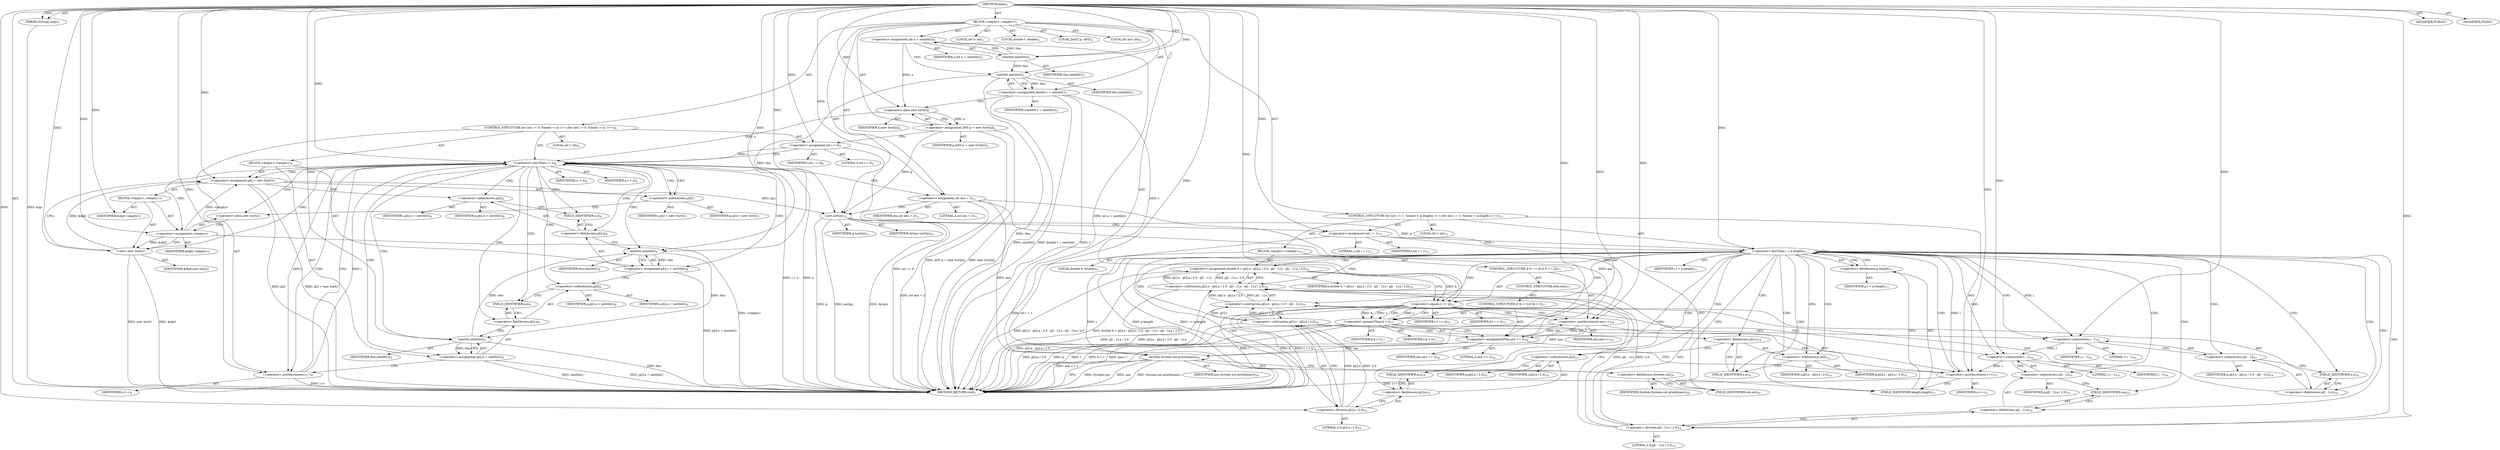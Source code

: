 digraph "main" {  
"17" [label = <(METHOD,main)<SUB>1</SUB>> ]
"18" [label = <(PARAM,String[] args)<SUB>1</SUB>> ]
"19" [label = <(BLOCK,&lt;empty&gt;,&lt;empty&gt;)<SUB>1</SUB>> ]
"20" [label = <(LOCAL,int n: int)<SUB>2</SUB>> ]
"21" [label = <(&lt;operator&gt;.assignment,int n = nextInt())<SUB>2</SUB>> ]
"22" [label = <(IDENTIFIER,n,int n = nextInt())<SUB>2</SUB>> ]
"23" [label = <(nextInt,nextInt())<SUB>2</SUB>> ]
"24" [label = <(IDENTIFIER,this,nextInt())<SUB>2</SUB>> ]
"25" [label = <(LOCAL,double t: double)<SUB>3</SUB>> ]
"26" [label = <(&lt;operator&gt;.assignment,double t = nextInt())<SUB>3</SUB>> ]
"27" [label = <(IDENTIFIER,t,double t = nextInt())<SUB>3</SUB>> ]
"28" [label = <(nextInt,nextInt())<SUB>3</SUB>> ]
"29" [label = <(IDENTIFIER,this,nextInt())<SUB>3</SUB>> ]
"30" [label = <(LOCAL,Sort[] p: ANY)<SUB>4</SUB>> ]
"31" [label = <(&lt;operator&gt;.assignment,ANY p = new Sort[n])<SUB>4</SUB>> ]
"32" [label = <(IDENTIFIER,p,ANY p = new Sort[n])<SUB>4</SUB>> ]
"33" [label = <(&lt;operator&gt;.alloc,new Sort[n])> ]
"34" [label = <(IDENTIFIER,n,new Sort[n])<SUB>4</SUB>> ]
"35" [label = <(CONTROL_STRUCTURE,for (int i = 0; Some(i &lt; n); i++),for (int i = 0; Some(i &lt; n); i++))<SUB>6</SUB>> ]
"36" [label = <(LOCAL,int i: int)<SUB>6</SUB>> ]
"37" [label = <(&lt;operator&gt;.assignment,int i = 0)<SUB>6</SUB>> ]
"38" [label = <(IDENTIFIER,i,int i = 0)<SUB>6</SUB>> ]
"39" [label = <(LITERAL,0,int i = 0)<SUB>6</SUB>> ]
"40" [label = <(&lt;operator&gt;.lessThan,i &lt; n)<SUB>6</SUB>> ]
"41" [label = <(IDENTIFIER,i,i &lt; n)<SUB>6</SUB>> ]
"42" [label = <(IDENTIFIER,n,i &lt; n)<SUB>6</SUB>> ]
"43" [label = <(&lt;operator&gt;.postIncrement,i++)<SUB>6</SUB>> ]
"44" [label = <(IDENTIFIER,i,i++)<SUB>6</SUB>> ]
"45" [label = <(BLOCK,&lt;empty&gt;,&lt;empty&gt;)<SUB>6</SUB>> ]
"46" [label = <(&lt;operator&gt;.assignment,p[i] = new Sort())<SUB>7</SUB>> ]
"47" [label = <(&lt;operator&gt;.indexAccess,p[i])<SUB>7</SUB>> ]
"48" [label = <(IDENTIFIER,p,p[i] = new Sort())<SUB>7</SUB>> ]
"49" [label = <(IDENTIFIER,i,p[i] = new Sort())<SUB>7</SUB>> ]
"50" [label = <(BLOCK,&lt;empty&gt;,&lt;empty&gt;)<SUB>7</SUB>> ]
"51" [label = <(&lt;operator&gt;.assignment,&lt;empty&gt;)> ]
"52" [label = <(IDENTIFIER,$obj0,&lt;empty&gt;)> ]
"53" [label = <(&lt;operator&gt;.alloc,new Sort())<SUB>7</SUB>> ]
"54" [label = <(&lt;init&gt;,new Sort())<SUB>7</SUB>> ]
"55" [label = <(IDENTIFIER,$obj0,new Sort())> ]
"56" [label = <(IDENTIFIER,$obj0,&lt;empty&gt;)> ]
"57" [label = <(&lt;operator&gt;.assignment,p[i].x = nextInt())<SUB>8</SUB>> ]
"58" [label = <(&lt;operator&gt;.fieldAccess,p[i].x)<SUB>8</SUB>> ]
"59" [label = <(&lt;operator&gt;.indexAccess,p[i])<SUB>8</SUB>> ]
"60" [label = <(IDENTIFIER,p,p[i].x = nextInt())<SUB>8</SUB>> ]
"61" [label = <(IDENTIFIER,i,p[i].x = nextInt())<SUB>8</SUB>> ]
"62" [label = <(FIELD_IDENTIFIER,x,x)<SUB>8</SUB>> ]
"63" [label = <(nextInt,nextInt())<SUB>8</SUB>> ]
"64" [label = <(IDENTIFIER,this,nextInt())<SUB>8</SUB>> ]
"65" [label = <(&lt;operator&gt;.assignment,p[i].a = nextInt())<SUB>9</SUB>> ]
"66" [label = <(&lt;operator&gt;.fieldAccess,p[i].a)<SUB>9</SUB>> ]
"67" [label = <(&lt;operator&gt;.indexAccess,p[i])<SUB>9</SUB>> ]
"68" [label = <(IDENTIFIER,p,p[i].a = nextInt())<SUB>9</SUB>> ]
"69" [label = <(IDENTIFIER,i,p[i].a = nextInt())<SUB>9</SUB>> ]
"70" [label = <(FIELD_IDENTIFIER,a,a)<SUB>9</SUB>> ]
"71" [label = <(nextInt,nextInt())<SUB>9</SUB>> ]
"72" [label = <(IDENTIFIER,this,nextInt())<SUB>9</SUB>> ]
"73" [label = <(LOCAL,int ans: int)<SUB>11</SUB>> ]
"74" [label = <(&lt;operator&gt;.assignment,int ans = 2)<SUB>11</SUB>> ]
"75" [label = <(IDENTIFIER,ans,int ans = 2)<SUB>11</SUB>> ]
"76" [label = <(LITERAL,2,int ans = 2)<SUB>11</SUB>> ]
"77" [label = <(sort,sort(p))<SUB>12</SUB>> ]
"78" [label = <(IDENTIFIER,Arrays,sort(p))<SUB>12</SUB>> ]
"79" [label = <(IDENTIFIER,p,sort(p))<SUB>12</SUB>> ]
"80" [label = <(CONTROL_STRUCTURE,for (int i = 1; Some(i &lt; p.length); i++),for (int i = 1; Some(i &lt; p.length); i++))<SUB>13</SUB>> ]
"81" [label = <(LOCAL,int i: int)<SUB>13</SUB>> ]
"82" [label = <(&lt;operator&gt;.assignment,int i = 1)<SUB>13</SUB>> ]
"83" [label = <(IDENTIFIER,i,int i = 1)<SUB>13</SUB>> ]
"84" [label = <(LITERAL,1,int i = 1)<SUB>13</SUB>> ]
"85" [label = <(&lt;operator&gt;.lessThan,i &lt; p.length)<SUB>13</SUB>> ]
"86" [label = <(IDENTIFIER,i,i &lt; p.length)<SUB>13</SUB>> ]
"87" [label = <(&lt;operator&gt;.fieldAccess,p.length)<SUB>13</SUB>> ]
"88" [label = <(IDENTIFIER,p,i &lt; p.length)<SUB>13</SUB>> ]
"89" [label = <(FIELD_IDENTIFIER,length,length)<SUB>13</SUB>> ]
"90" [label = <(&lt;operator&gt;.postIncrement,i++)<SUB>13</SUB>> ]
"91" [label = <(IDENTIFIER,i,i++)<SUB>13</SUB>> ]
"92" [label = <(BLOCK,&lt;empty&gt;,&lt;empty&gt;)<SUB>13</SUB>> ]
"93" [label = <(LOCAL,double k: double)<SUB>14</SUB>> ]
"94" [label = <(&lt;operator&gt;.assignment,double k = p[i].x - p[i].a / 2.0 - p[i - 1].x - p[i - 1].a / 2.0)<SUB>14</SUB>> ]
"95" [label = <(IDENTIFIER,k,double k = p[i].x - p[i].a / 2.0 - p[i - 1].x - p[i - 1].a / 2.0)<SUB>14</SUB>> ]
"96" [label = <(&lt;operator&gt;.subtraction,p[i].x - p[i].a / 2.0 - p[i - 1].x - p[i - 1].a / 2.0)<SUB>14</SUB>> ]
"97" [label = <(&lt;operator&gt;.subtraction,p[i].x - p[i].a / 2.0 - p[i - 1].x)<SUB>14</SUB>> ]
"98" [label = <(&lt;operator&gt;.subtraction,p[i].x - p[i].a / 2.0)<SUB>14</SUB>> ]
"99" [label = <(&lt;operator&gt;.fieldAccess,p[i].x)<SUB>14</SUB>> ]
"100" [label = <(&lt;operator&gt;.indexAccess,p[i])<SUB>14</SUB>> ]
"101" [label = <(IDENTIFIER,p,p[i].x - p[i].a / 2.0)<SUB>14</SUB>> ]
"102" [label = <(IDENTIFIER,i,p[i].x - p[i].a / 2.0)<SUB>14</SUB>> ]
"103" [label = <(FIELD_IDENTIFIER,x,x)<SUB>14</SUB>> ]
"104" [label = <(&lt;operator&gt;.division,p[i].a / 2.0)<SUB>14</SUB>> ]
"105" [label = <(&lt;operator&gt;.fieldAccess,p[i].a)<SUB>14</SUB>> ]
"106" [label = <(&lt;operator&gt;.indexAccess,p[i])<SUB>14</SUB>> ]
"107" [label = <(IDENTIFIER,p,p[i].a / 2.0)<SUB>14</SUB>> ]
"108" [label = <(IDENTIFIER,i,p[i].a / 2.0)<SUB>14</SUB>> ]
"109" [label = <(FIELD_IDENTIFIER,a,a)<SUB>14</SUB>> ]
"110" [label = <(LITERAL,2.0,p[i].a / 2.0)<SUB>14</SUB>> ]
"111" [label = <(&lt;operator&gt;.fieldAccess,p[i - 1].x)<SUB>14</SUB>> ]
"112" [label = <(&lt;operator&gt;.indexAccess,p[i - 1])<SUB>14</SUB>> ]
"113" [label = <(IDENTIFIER,p,p[i].x - p[i].a / 2.0 - p[i - 1].x)<SUB>14</SUB>> ]
"114" [label = <(&lt;operator&gt;.subtraction,i - 1)<SUB>14</SUB>> ]
"115" [label = <(IDENTIFIER,i,i - 1)<SUB>14</SUB>> ]
"116" [label = <(LITERAL,1,i - 1)<SUB>14</SUB>> ]
"117" [label = <(FIELD_IDENTIFIER,x,x)<SUB>14</SUB>> ]
"118" [label = <(&lt;operator&gt;.division,p[i - 1].a / 2.0)<SUB>14</SUB>> ]
"119" [label = <(&lt;operator&gt;.fieldAccess,p[i - 1].a)<SUB>14</SUB>> ]
"120" [label = <(&lt;operator&gt;.indexAccess,p[i - 1])<SUB>14</SUB>> ]
"121" [label = <(IDENTIFIER,p,p[i - 1].a / 2.0)<SUB>14</SUB>> ]
"122" [label = <(&lt;operator&gt;.subtraction,i - 1)<SUB>14</SUB>> ]
"123" [label = <(IDENTIFIER,i,i - 1)<SUB>14</SUB>> ]
"124" [label = <(LITERAL,1,i - 1)<SUB>14</SUB>> ]
"125" [label = <(FIELD_IDENTIFIER,a,a)<SUB>14</SUB>> ]
"126" [label = <(LITERAL,2.0,p[i - 1].a / 2.0)<SUB>14</SUB>> ]
"127" [label = <(CONTROL_STRUCTURE,if (t == k),if (t == k))<SUB>15</SUB>> ]
"128" [label = <(&lt;operator&gt;.equals,t == k)<SUB>15</SUB>> ]
"129" [label = <(IDENTIFIER,t,t == k)<SUB>15</SUB>> ]
"130" [label = <(IDENTIFIER,k,t == k)<SUB>15</SUB>> ]
"131" [label = <(&lt;operator&gt;.postIncrement,ans++)<SUB>16</SUB>> ]
"132" [label = <(IDENTIFIER,ans,ans++)<SUB>16</SUB>> ]
"133" [label = <(CONTROL_STRUCTURE,else,else)<SUB>17</SUB>> ]
"134" [label = <(CONTROL_STRUCTURE,if (k &gt; t),if (k &gt; t))<SUB>17</SUB>> ]
"135" [label = <(&lt;operator&gt;.greaterThan,k &gt; t)<SUB>17</SUB>> ]
"136" [label = <(IDENTIFIER,k,k &gt; t)<SUB>17</SUB>> ]
"137" [label = <(IDENTIFIER,t,k &gt; t)<SUB>17</SUB>> ]
"138" [label = <(&lt;operator&gt;.assignmentPlus,ans += 2)<SUB>18</SUB>> ]
"139" [label = <(IDENTIFIER,ans,ans += 2)<SUB>18</SUB>> ]
"140" [label = <(LITERAL,2,ans += 2)<SUB>18</SUB>> ]
"141" [label = <(println,System.out.println(ans))<SUB>20</SUB>> ]
"142" [label = <(&lt;operator&gt;.fieldAccess,System.out)<SUB>20</SUB>> ]
"143" [label = <(IDENTIFIER,System,System.out.println(ans))<SUB>20</SUB>> ]
"144" [label = <(FIELD_IDENTIFIER,out,out)<SUB>20</SUB>> ]
"145" [label = <(IDENTIFIER,ans,System.out.println(ans))<SUB>20</SUB>> ]
"146" [label = <(MODIFIER,PUBLIC)> ]
"147" [label = <(MODIFIER,STATIC)> ]
"148" [label = <(METHOD_RETURN,void)<SUB>1</SUB>> ]
  "17" -> "18"  [ label = "AST: "] 
  "17" -> "19"  [ label = "AST: "] 
  "17" -> "146"  [ label = "AST: "] 
  "17" -> "147"  [ label = "AST: "] 
  "17" -> "148"  [ label = "AST: "] 
  "19" -> "20"  [ label = "AST: "] 
  "19" -> "21"  [ label = "AST: "] 
  "19" -> "25"  [ label = "AST: "] 
  "19" -> "26"  [ label = "AST: "] 
  "19" -> "30"  [ label = "AST: "] 
  "19" -> "31"  [ label = "AST: "] 
  "19" -> "35"  [ label = "AST: "] 
  "19" -> "73"  [ label = "AST: "] 
  "19" -> "74"  [ label = "AST: "] 
  "19" -> "77"  [ label = "AST: "] 
  "19" -> "80"  [ label = "AST: "] 
  "19" -> "141"  [ label = "AST: "] 
  "21" -> "22"  [ label = "AST: "] 
  "21" -> "23"  [ label = "AST: "] 
  "23" -> "24"  [ label = "AST: "] 
  "26" -> "27"  [ label = "AST: "] 
  "26" -> "28"  [ label = "AST: "] 
  "28" -> "29"  [ label = "AST: "] 
  "31" -> "32"  [ label = "AST: "] 
  "31" -> "33"  [ label = "AST: "] 
  "33" -> "34"  [ label = "AST: "] 
  "35" -> "36"  [ label = "AST: "] 
  "35" -> "37"  [ label = "AST: "] 
  "35" -> "40"  [ label = "AST: "] 
  "35" -> "43"  [ label = "AST: "] 
  "35" -> "45"  [ label = "AST: "] 
  "37" -> "38"  [ label = "AST: "] 
  "37" -> "39"  [ label = "AST: "] 
  "40" -> "41"  [ label = "AST: "] 
  "40" -> "42"  [ label = "AST: "] 
  "43" -> "44"  [ label = "AST: "] 
  "45" -> "46"  [ label = "AST: "] 
  "45" -> "57"  [ label = "AST: "] 
  "45" -> "65"  [ label = "AST: "] 
  "46" -> "47"  [ label = "AST: "] 
  "46" -> "50"  [ label = "AST: "] 
  "47" -> "48"  [ label = "AST: "] 
  "47" -> "49"  [ label = "AST: "] 
  "50" -> "51"  [ label = "AST: "] 
  "50" -> "54"  [ label = "AST: "] 
  "50" -> "56"  [ label = "AST: "] 
  "51" -> "52"  [ label = "AST: "] 
  "51" -> "53"  [ label = "AST: "] 
  "54" -> "55"  [ label = "AST: "] 
  "57" -> "58"  [ label = "AST: "] 
  "57" -> "63"  [ label = "AST: "] 
  "58" -> "59"  [ label = "AST: "] 
  "58" -> "62"  [ label = "AST: "] 
  "59" -> "60"  [ label = "AST: "] 
  "59" -> "61"  [ label = "AST: "] 
  "63" -> "64"  [ label = "AST: "] 
  "65" -> "66"  [ label = "AST: "] 
  "65" -> "71"  [ label = "AST: "] 
  "66" -> "67"  [ label = "AST: "] 
  "66" -> "70"  [ label = "AST: "] 
  "67" -> "68"  [ label = "AST: "] 
  "67" -> "69"  [ label = "AST: "] 
  "71" -> "72"  [ label = "AST: "] 
  "74" -> "75"  [ label = "AST: "] 
  "74" -> "76"  [ label = "AST: "] 
  "77" -> "78"  [ label = "AST: "] 
  "77" -> "79"  [ label = "AST: "] 
  "80" -> "81"  [ label = "AST: "] 
  "80" -> "82"  [ label = "AST: "] 
  "80" -> "85"  [ label = "AST: "] 
  "80" -> "90"  [ label = "AST: "] 
  "80" -> "92"  [ label = "AST: "] 
  "82" -> "83"  [ label = "AST: "] 
  "82" -> "84"  [ label = "AST: "] 
  "85" -> "86"  [ label = "AST: "] 
  "85" -> "87"  [ label = "AST: "] 
  "87" -> "88"  [ label = "AST: "] 
  "87" -> "89"  [ label = "AST: "] 
  "90" -> "91"  [ label = "AST: "] 
  "92" -> "93"  [ label = "AST: "] 
  "92" -> "94"  [ label = "AST: "] 
  "92" -> "127"  [ label = "AST: "] 
  "94" -> "95"  [ label = "AST: "] 
  "94" -> "96"  [ label = "AST: "] 
  "96" -> "97"  [ label = "AST: "] 
  "96" -> "118"  [ label = "AST: "] 
  "97" -> "98"  [ label = "AST: "] 
  "97" -> "111"  [ label = "AST: "] 
  "98" -> "99"  [ label = "AST: "] 
  "98" -> "104"  [ label = "AST: "] 
  "99" -> "100"  [ label = "AST: "] 
  "99" -> "103"  [ label = "AST: "] 
  "100" -> "101"  [ label = "AST: "] 
  "100" -> "102"  [ label = "AST: "] 
  "104" -> "105"  [ label = "AST: "] 
  "104" -> "110"  [ label = "AST: "] 
  "105" -> "106"  [ label = "AST: "] 
  "105" -> "109"  [ label = "AST: "] 
  "106" -> "107"  [ label = "AST: "] 
  "106" -> "108"  [ label = "AST: "] 
  "111" -> "112"  [ label = "AST: "] 
  "111" -> "117"  [ label = "AST: "] 
  "112" -> "113"  [ label = "AST: "] 
  "112" -> "114"  [ label = "AST: "] 
  "114" -> "115"  [ label = "AST: "] 
  "114" -> "116"  [ label = "AST: "] 
  "118" -> "119"  [ label = "AST: "] 
  "118" -> "126"  [ label = "AST: "] 
  "119" -> "120"  [ label = "AST: "] 
  "119" -> "125"  [ label = "AST: "] 
  "120" -> "121"  [ label = "AST: "] 
  "120" -> "122"  [ label = "AST: "] 
  "122" -> "123"  [ label = "AST: "] 
  "122" -> "124"  [ label = "AST: "] 
  "127" -> "128"  [ label = "AST: "] 
  "127" -> "131"  [ label = "AST: "] 
  "127" -> "133"  [ label = "AST: "] 
  "128" -> "129"  [ label = "AST: "] 
  "128" -> "130"  [ label = "AST: "] 
  "131" -> "132"  [ label = "AST: "] 
  "133" -> "134"  [ label = "AST: "] 
  "134" -> "135"  [ label = "AST: "] 
  "134" -> "138"  [ label = "AST: "] 
  "135" -> "136"  [ label = "AST: "] 
  "135" -> "137"  [ label = "AST: "] 
  "138" -> "139"  [ label = "AST: "] 
  "138" -> "140"  [ label = "AST: "] 
  "141" -> "142"  [ label = "AST: "] 
  "141" -> "145"  [ label = "AST: "] 
  "142" -> "143"  [ label = "AST: "] 
  "142" -> "144"  [ label = "AST: "] 
  "21" -> "28"  [ label = "CFG: "] 
  "26" -> "33"  [ label = "CFG: "] 
  "31" -> "37"  [ label = "CFG: "] 
  "74" -> "77"  [ label = "CFG: "] 
  "77" -> "82"  [ label = "CFG: "] 
  "141" -> "148"  [ label = "CFG: "] 
  "23" -> "21"  [ label = "CFG: "] 
  "28" -> "26"  [ label = "CFG: "] 
  "33" -> "31"  [ label = "CFG: "] 
  "37" -> "40"  [ label = "CFG: "] 
  "40" -> "47"  [ label = "CFG: "] 
  "40" -> "74"  [ label = "CFG: "] 
  "43" -> "40"  [ label = "CFG: "] 
  "82" -> "89"  [ label = "CFG: "] 
  "85" -> "100"  [ label = "CFG: "] 
  "85" -> "144"  [ label = "CFG: "] 
  "90" -> "89"  [ label = "CFG: "] 
  "142" -> "141"  [ label = "CFG: "] 
  "46" -> "59"  [ label = "CFG: "] 
  "57" -> "67"  [ label = "CFG: "] 
  "65" -> "43"  [ label = "CFG: "] 
  "87" -> "85"  [ label = "CFG: "] 
  "94" -> "128"  [ label = "CFG: "] 
  "144" -> "142"  [ label = "CFG: "] 
  "47" -> "53"  [ label = "CFG: "] 
  "58" -> "63"  [ label = "CFG: "] 
  "63" -> "57"  [ label = "CFG: "] 
  "66" -> "71"  [ label = "CFG: "] 
  "71" -> "65"  [ label = "CFG: "] 
  "89" -> "87"  [ label = "CFG: "] 
  "96" -> "94"  [ label = "CFG: "] 
  "128" -> "131"  [ label = "CFG: "] 
  "128" -> "135"  [ label = "CFG: "] 
  "131" -> "90"  [ label = "CFG: "] 
  "51" -> "54"  [ label = "CFG: "] 
  "54" -> "46"  [ label = "CFG: "] 
  "59" -> "62"  [ label = "CFG: "] 
  "62" -> "58"  [ label = "CFG: "] 
  "67" -> "70"  [ label = "CFG: "] 
  "70" -> "66"  [ label = "CFG: "] 
  "97" -> "122"  [ label = "CFG: "] 
  "118" -> "96"  [ label = "CFG: "] 
  "53" -> "51"  [ label = "CFG: "] 
  "98" -> "114"  [ label = "CFG: "] 
  "111" -> "97"  [ label = "CFG: "] 
  "119" -> "118"  [ label = "CFG: "] 
  "135" -> "138"  [ label = "CFG: "] 
  "135" -> "90"  [ label = "CFG: "] 
  "138" -> "90"  [ label = "CFG: "] 
  "99" -> "106"  [ label = "CFG: "] 
  "104" -> "98"  [ label = "CFG: "] 
  "112" -> "117"  [ label = "CFG: "] 
  "117" -> "111"  [ label = "CFG: "] 
  "120" -> "125"  [ label = "CFG: "] 
  "125" -> "119"  [ label = "CFG: "] 
  "100" -> "103"  [ label = "CFG: "] 
  "103" -> "99"  [ label = "CFG: "] 
  "105" -> "104"  [ label = "CFG: "] 
  "114" -> "112"  [ label = "CFG: "] 
  "122" -> "120"  [ label = "CFG: "] 
  "106" -> "109"  [ label = "CFG: "] 
  "109" -> "105"  [ label = "CFG: "] 
  "17" -> "23"  [ label = "CFG: "] 
  "18" -> "148"  [ label = "DDG: args"] 
  "21" -> "148"  [ label = "DDG: int n = nextInt()"] 
  "26" -> "148"  [ label = "DDG: t"] 
  "28" -> "148"  [ label = "DDG: this"] 
  "26" -> "148"  [ label = "DDG: nextInt()"] 
  "26" -> "148"  [ label = "DDG: double t = nextInt()"] 
  "31" -> "148"  [ label = "DDG: new Sort[n]"] 
  "31" -> "148"  [ label = "DDG: ANY p = new Sort[n]"] 
  "37" -> "148"  [ label = "DDG: int i = 0"] 
  "40" -> "148"  [ label = "DDG: n"] 
  "40" -> "148"  [ label = "DDG: i &lt; n"] 
  "74" -> "148"  [ label = "DDG: int ans = 2"] 
  "77" -> "148"  [ label = "DDG: p"] 
  "77" -> "148"  [ label = "DDG: sort(p)"] 
  "82" -> "148"  [ label = "DDG: int i = 1"] 
  "85" -> "148"  [ label = "DDG: i"] 
  "85" -> "148"  [ label = "DDG: p.length"] 
  "85" -> "148"  [ label = "DDG: i &lt; p.length"] 
  "141" -> "148"  [ label = "DDG: System.out"] 
  "141" -> "148"  [ label = "DDG: ans"] 
  "141" -> "148"  [ label = "DDG: System.out.println(ans)"] 
  "98" -> "148"  [ label = "DDG: p[i].a / 2.0"] 
  "97" -> "148"  [ label = "DDG: p[i].x - p[i].a / 2.0"] 
  "96" -> "148"  [ label = "DDG: p[i].x - p[i].a / 2.0 - p[i - 1].x"] 
  "96" -> "148"  [ label = "DDG: p[i - 1].a / 2.0"] 
  "94" -> "148"  [ label = "DDG: p[i].x - p[i].a / 2.0 - p[i - 1].x - p[i - 1].a / 2.0"] 
  "94" -> "148"  [ label = "DDG: double k = p[i].x - p[i].a / 2.0 - p[i - 1].x - p[i - 1].a / 2.0"] 
  "128" -> "148"  [ label = "DDG: t"] 
  "128" -> "148"  [ label = "DDG: k"] 
  "128" -> "148"  [ label = "DDG: t == k"] 
  "135" -> "148"  [ label = "DDG: k"] 
  "135" -> "148"  [ label = "DDG: t"] 
  "135" -> "148"  [ label = "DDG: k &gt; t"] 
  "138" -> "148"  [ label = "DDG: ans += 2"] 
  "131" -> "148"  [ label = "DDG: ans++"] 
  "90" -> "148"  [ label = "DDG: i++"] 
  "46" -> "148"  [ label = "DDG: p[i]"] 
  "51" -> "148"  [ label = "DDG: &lt;empty&gt;"] 
  "54" -> "148"  [ label = "DDG: $obj0"] 
  "54" -> "148"  [ label = "DDG: new Sort()"] 
  "46" -> "148"  [ label = "DDG: p[i] = new Sort()"] 
  "57" -> "148"  [ label = "DDG: p[i].x = nextInt()"] 
  "71" -> "148"  [ label = "DDG: this"] 
  "65" -> "148"  [ label = "DDG: nextInt()"] 
  "65" -> "148"  [ label = "DDG: p[i].a = nextInt()"] 
  "43" -> "148"  [ label = "DDG: i++"] 
  "77" -> "148"  [ label = "DDG: Arrays"] 
  "17" -> "18"  [ label = "DDG: "] 
  "23" -> "21"  [ label = "DDG: this"] 
  "28" -> "26"  [ label = "DDG: this"] 
  "33" -> "31"  [ label = "DDG: n"] 
  "17" -> "74"  [ label = "DDG: "] 
  "17" -> "37"  [ label = "DDG: "] 
  "17" -> "77"  [ label = "DDG: "] 
  "31" -> "77"  [ label = "DDG: p"] 
  "46" -> "77"  [ label = "DDG: p[i]"] 
  "17" -> "82"  [ label = "DDG: "] 
  "74" -> "141"  [ label = "DDG: ans"] 
  "138" -> "141"  [ label = "DDG: ans"] 
  "131" -> "141"  [ label = "DDG: ans"] 
  "17" -> "141"  [ label = "DDG: "] 
  "17" -> "23"  [ label = "DDG: "] 
  "23" -> "28"  [ label = "DDG: this"] 
  "17" -> "28"  [ label = "DDG: "] 
  "21" -> "33"  [ label = "DDG: n"] 
  "17" -> "33"  [ label = "DDG: "] 
  "37" -> "40"  [ label = "DDG: i"] 
  "43" -> "40"  [ label = "DDG: i"] 
  "17" -> "40"  [ label = "DDG: "] 
  "33" -> "40"  [ label = "DDG: n"] 
  "40" -> "43"  [ label = "DDG: i"] 
  "17" -> "43"  [ label = "DDG: "] 
  "51" -> "46"  [ label = "DDG: &lt;empty&gt;"] 
  "54" -> "46"  [ label = "DDG: $obj0"] 
  "17" -> "46"  [ label = "DDG: "] 
  "63" -> "57"  [ label = "DDG: this"] 
  "71" -> "65"  [ label = "DDG: this"] 
  "82" -> "85"  [ label = "DDG: i"] 
  "90" -> "85"  [ label = "DDG: i"] 
  "17" -> "85"  [ label = "DDG: "] 
  "77" -> "85"  [ label = "DDG: p"] 
  "122" -> "90"  [ label = "DDG: i"] 
  "17" -> "90"  [ label = "DDG: "] 
  "96" -> "94"  [ label = "DDG: p[i].x - p[i].a / 2.0 - p[i - 1].x"] 
  "96" -> "94"  [ label = "DDG: p[i - 1].a / 2.0"] 
  "17" -> "51"  [ label = "DDG: "] 
  "17" -> "56"  [ label = "DDG: "] 
  "28" -> "63"  [ label = "DDG: this"] 
  "71" -> "63"  [ label = "DDG: this"] 
  "17" -> "63"  [ label = "DDG: "] 
  "63" -> "71"  [ label = "DDG: this"] 
  "17" -> "71"  [ label = "DDG: "] 
  "97" -> "96"  [ label = "DDG: p[i].x - p[i].a / 2.0"] 
  "97" -> "96"  [ label = "DDG: p[i - 1].x"] 
  "118" -> "96"  [ label = "DDG: p[i - 1].a"] 
  "118" -> "96"  [ label = "DDG: 2.0"] 
  "26" -> "128"  [ label = "DDG: t"] 
  "135" -> "128"  [ label = "DDG: t"] 
  "17" -> "128"  [ label = "DDG: "] 
  "94" -> "128"  [ label = "DDG: k"] 
  "74" -> "131"  [ label = "DDG: ans"] 
  "138" -> "131"  [ label = "DDG: ans"] 
  "17" -> "131"  [ label = "DDG: "] 
  "51" -> "54"  [ label = "DDG: $obj0"] 
  "17" -> "54"  [ label = "DDG: "] 
  "98" -> "97"  [ label = "DDG: p[i].x"] 
  "98" -> "97"  [ label = "DDG: p[i].a / 2.0"] 
  "17" -> "118"  [ label = "DDG: "] 
  "17" -> "138"  [ label = "DDG: "] 
  "104" -> "98"  [ label = "DDG: p[i].a"] 
  "104" -> "98"  [ label = "DDG: 2.0"] 
  "128" -> "135"  [ label = "DDG: k"] 
  "17" -> "135"  [ label = "DDG: "] 
  "128" -> "135"  [ label = "DDG: t"] 
  "74" -> "138"  [ label = "DDG: ans"] 
  "131" -> "138"  [ label = "DDG: ans"] 
  "17" -> "104"  [ label = "DDG: "] 
  "85" -> "114"  [ label = "DDG: i"] 
  "17" -> "114"  [ label = "DDG: "] 
  "114" -> "122"  [ label = "DDG: i"] 
  "17" -> "122"  [ label = "DDG: "] 
  "40" -> "47"  [ label = "CDG: "] 
  "40" -> "51"  [ label = "CDG: "] 
  "40" -> "57"  [ label = "CDG: "] 
  "40" -> "66"  [ label = "CDG: "] 
  "40" -> "46"  [ label = "CDG: "] 
  "40" -> "67"  [ label = "CDG: "] 
  "40" -> "40"  [ label = "CDG: "] 
  "40" -> "65"  [ label = "CDG: "] 
  "40" -> "59"  [ label = "CDG: "] 
  "40" -> "54"  [ label = "CDG: "] 
  "40" -> "43"  [ label = "CDG: "] 
  "40" -> "58"  [ label = "CDG: "] 
  "40" -> "71"  [ label = "CDG: "] 
  "40" -> "53"  [ label = "CDG: "] 
  "40" -> "70"  [ label = "CDG: "] 
  "40" -> "63"  [ label = "CDG: "] 
  "40" -> "62"  [ label = "CDG: "] 
  "85" -> "94"  [ label = "CDG: "] 
  "85" -> "96"  [ label = "CDG: "] 
  "85" -> "89"  [ label = "CDG: "] 
  "85" -> "98"  [ label = "CDG: "] 
  "85" -> "120"  [ label = "CDG: "] 
  "85" -> "122"  [ label = "CDG: "] 
  "85" -> "99"  [ label = "CDG: "] 
  "85" -> "128"  [ label = "CDG: "] 
  "85" -> "114"  [ label = "CDG: "] 
  "85" -> "85"  [ label = "CDG: "] 
  "85" -> "103"  [ label = "CDG: "] 
  "85" -> "104"  [ label = "CDG: "] 
  "85" -> "119"  [ label = "CDG: "] 
  "85" -> "106"  [ label = "CDG: "] 
  "85" -> "87"  [ label = "CDG: "] 
  "85" -> "97"  [ label = "CDG: "] 
  "85" -> "112"  [ label = "CDG: "] 
  "85" -> "90"  [ label = "CDG: "] 
  "85" -> "105"  [ label = "CDG: "] 
  "85" -> "118"  [ label = "CDG: "] 
  "85" -> "100"  [ label = "CDG: "] 
  "85" -> "117"  [ label = "CDG: "] 
  "85" -> "125"  [ label = "CDG: "] 
  "85" -> "111"  [ label = "CDG: "] 
  "85" -> "109"  [ label = "CDG: "] 
  "128" -> "131"  [ label = "CDG: "] 
  "128" -> "135"  [ label = "CDG: "] 
  "135" -> "138"  [ label = "CDG: "] 
}

